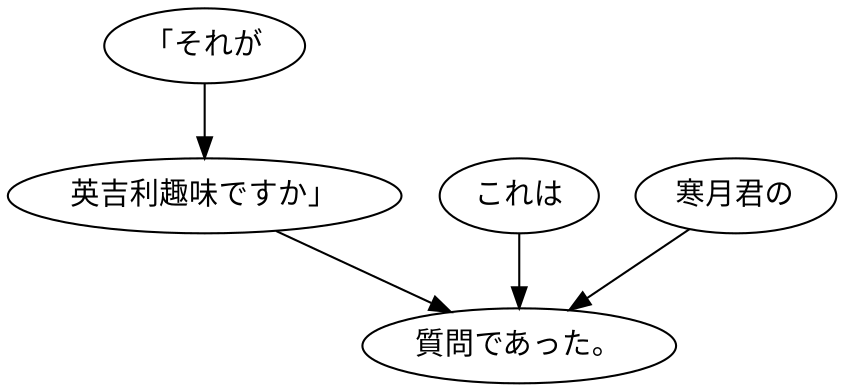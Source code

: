 digraph graph8527 {
	node0 [label="「それが"];
	node1 [label="英吉利趣味ですか」"];
	node2 [label="これは"];
	node3 [label="寒月君の"];
	node4 [label="質問であった。"];
	node0 -> node1;
	node1 -> node4;
	node2 -> node4;
	node3 -> node4;
}
